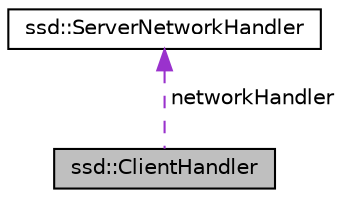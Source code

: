 digraph "ssd::ClientHandler"
{
 // INTERACTIVE_SVG=YES
 // LATEX_PDF_SIZE
  edge [fontname="Helvetica",fontsize="10",labelfontname="Helvetica",labelfontsize="10"];
  node [fontname="Helvetica",fontsize="10",shape=record];
  Node1 [label="ssd::ClientHandler",height=0.2,width=0.4,color="black", fillcolor="grey75", style="filled", fontcolor="black",tooltip="Class responsible for handling client requests and managing communication between server components."];
  Node2 -> Node1 [dir="back",color="darkorchid3",fontsize="10",style="dashed",label=" networkHandler" ,fontname="Helvetica"];
  Node2 [label="ssd::ServerNetworkHandler",height=0.2,width=0.4,color="black", fillcolor="white", style="filled",URL="$classssd_1_1ServerNetworkHandler.html",tooltip="Handles network communications for a server, managing both sending and receiving data."];
}
